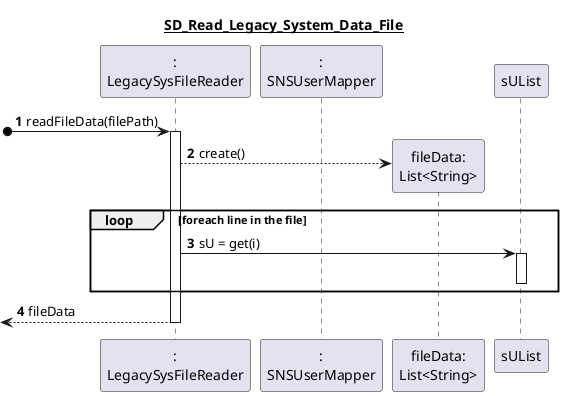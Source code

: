 @startuml
autonumber

title
<u>SD_Read_Legacy_System_Data_File</u>
end title

participant ":\nLegacySysFileReader" as lSFReader
participant ":\nSNSUserMapper" as sUMapper
participant "fileData:\nList<String>" as fileData

[o-> lSFReader : readFileData(filePath)
activate lSFReader
    lSFReader --> fileData** : create()

    loop foreach line in the file

        lSFReader -> sUList : sU = get(i)
        activate sUList
        deactivate sUList

    end loop

    <-- lSFReader : fileData
deactivate lSFReader
@enduml